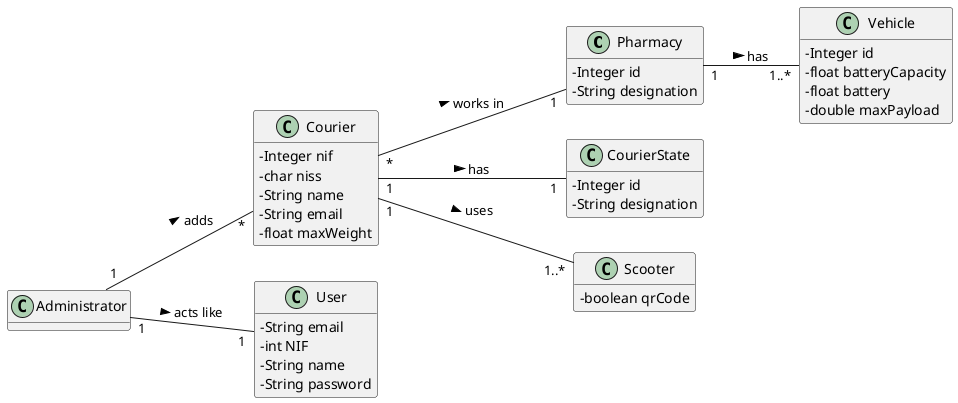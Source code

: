 @startuml
skinparam classAttributeIconSize 0
hide methods
left to right direction


class Pharmacy {
    -Integer id
    -String designation
}

class Courier {
    -Integer nif
    -char niss
    -String name
    -String email
    -float maxWeight
}

class CourierState{
    -Integer id
    -String designation
}

class Scooter {
    -boolean qrCode
}

class Vehicle{
    -Integer id
    -float batteryCapacity
    -float battery
    -double maxPayload
}
class Administrator {

}
class User{
-String email
-int NIF
-String name
-String password
}



/'------------------------------------------------------------------------------------ '/
Administrator "1" -- "1" User: acts like >
Administrator "1" -- "*" Courier: adds >
Courier "1" --- "1..*" Scooter: uses >
Courier "*" --- "1" Pharmacy: works in >
Courier "1" --- "1" CourierState: has >
Pharmacy "1" -- "1..*" Vehicle: has >






@enduml
